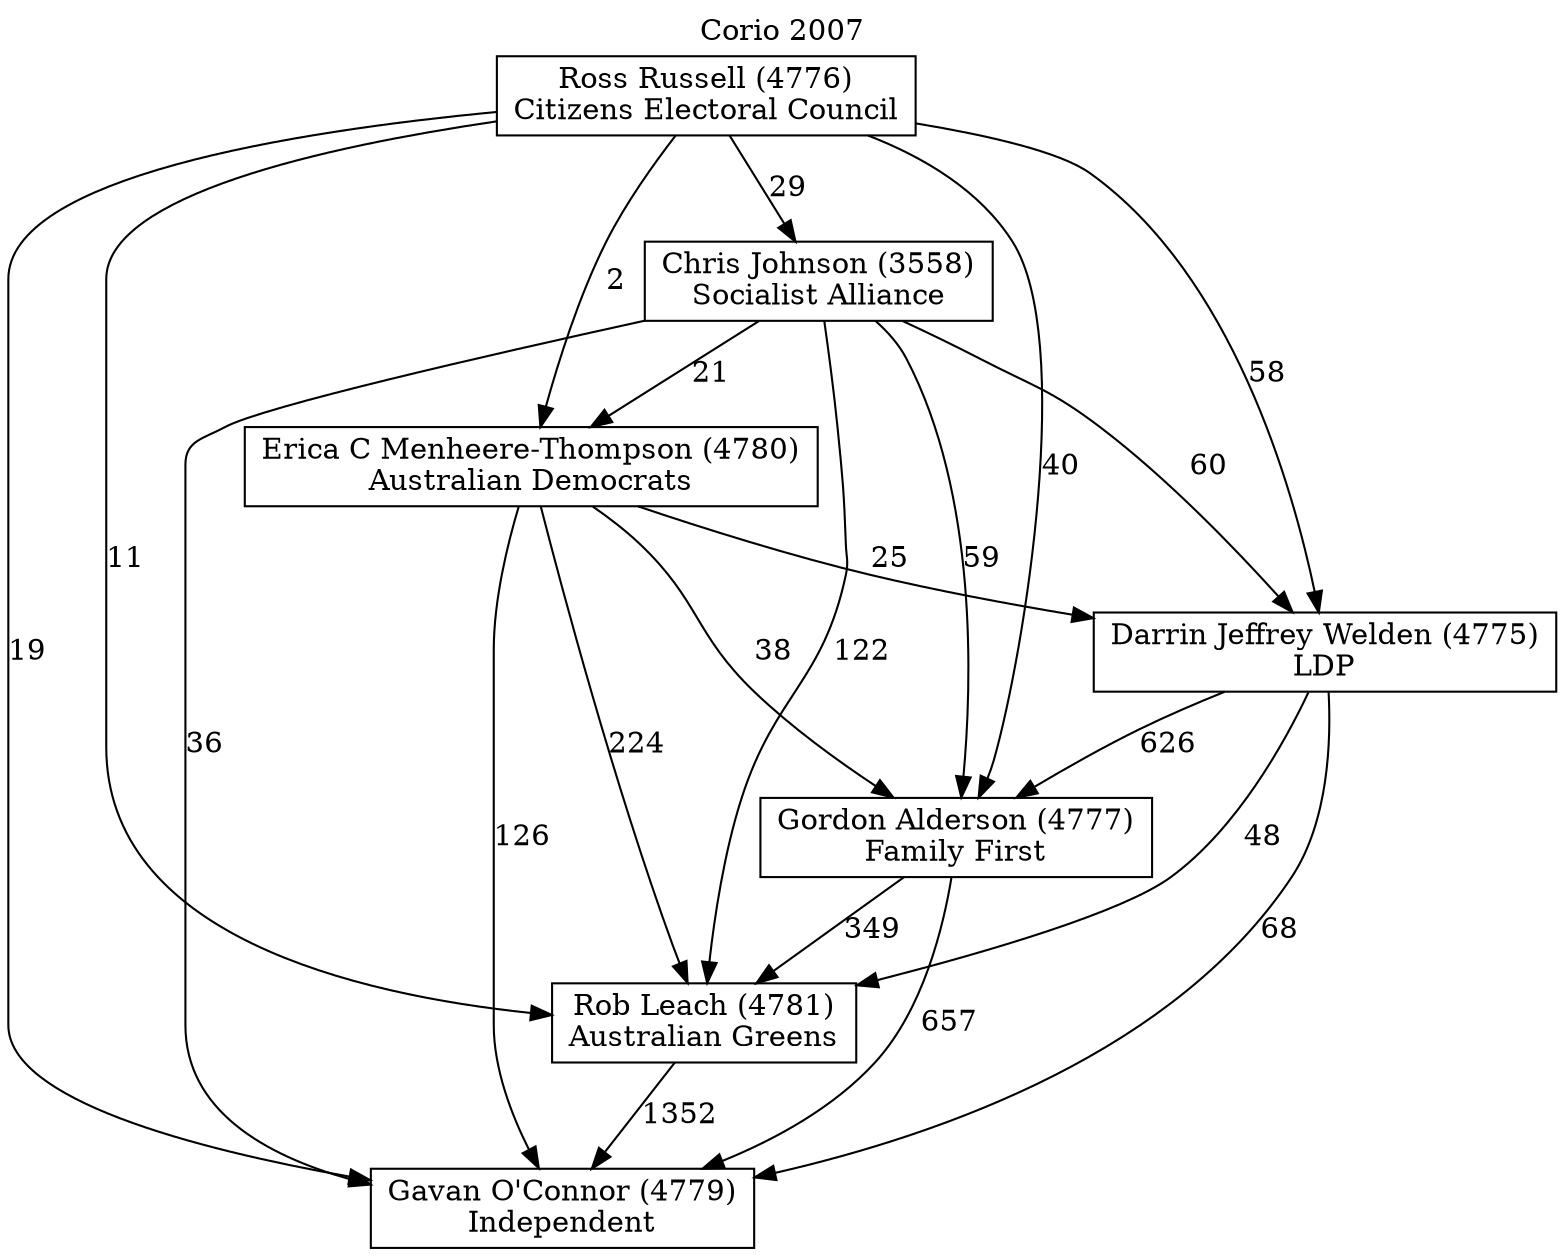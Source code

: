 // House preference flow
digraph "Gavan O'Connor (4779)_Corio_2007" {
	graph [label="Corio 2007" labelloc=t mclimit=10]
	node [shape=box]
	"Gavan O'Connor (4779)" [label="Gavan O'Connor (4779)
Independent"]
	"Rob Leach (4781)" [label="Rob Leach (4781)
Australian Greens"]
	"Gordon Alderson (4777)" [label="Gordon Alderson (4777)
Family First"]
	"Darrin Jeffrey Welden (4775)" [label="Darrin Jeffrey Welden (4775)
LDP"]
	"Erica C Menheere-Thompson (4780)" [label="Erica C Menheere-Thompson (4780)
Australian Democrats"]
	"Chris Johnson (3558)" [label="Chris Johnson (3558)
Socialist Alliance"]
	"Ross Russell (4776)" [label="Ross Russell (4776)
Citizens Electoral Council"]
	"Rob Leach (4781)" -> "Gavan O'Connor (4779)" [label=1352]
	"Gordon Alderson (4777)" -> "Rob Leach (4781)" [label=349]
	"Darrin Jeffrey Welden (4775)" -> "Gordon Alderson (4777)" [label=626]
	"Erica C Menheere-Thompson (4780)" -> "Darrin Jeffrey Welden (4775)" [label=25]
	"Chris Johnson (3558)" -> "Erica C Menheere-Thompson (4780)" [label=21]
	"Ross Russell (4776)" -> "Chris Johnson (3558)" [label=29]
	"Gordon Alderson (4777)" -> "Gavan O'Connor (4779)" [label=657]
	"Darrin Jeffrey Welden (4775)" -> "Gavan O'Connor (4779)" [label=68]
	"Erica C Menheere-Thompson (4780)" -> "Gavan O'Connor (4779)" [label=126]
	"Chris Johnson (3558)" -> "Gavan O'Connor (4779)" [label=36]
	"Ross Russell (4776)" -> "Gavan O'Connor (4779)" [label=19]
	"Ross Russell (4776)" -> "Erica C Menheere-Thompson (4780)" [label=2]
	"Chris Johnson (3558)" -> "Darrin Jeffrey Welden (4775)" [label=60]
	"Ross Russell (4776)" -> "Darrin Jeffrey Welden (4775)" [label=58]
	"Erica C Menheere-Thompson (4780)" -> "Gordon Alderson (4777)" [label=38]
	"Chris Johnson (3558)" -> "Gordon Alderson (4777)" [label=59]
	"Ross Russell (4776)" -> "Gordon Alderson (4777)" [label=40]
	"Darrin Jeffrey Welden (4775)" -> "Rob Leach (4781)" [label=48]
	"Erica C Menheere-Thompson (4780)" -> "Rob Leach (4781)" [label=224]
	"Chris Johnson (3558)" -> "Rob Leach (4781)" [label=122]
	"Ross Russell (4776)" -> "Rob Leach (4781)" [label=11]
}
